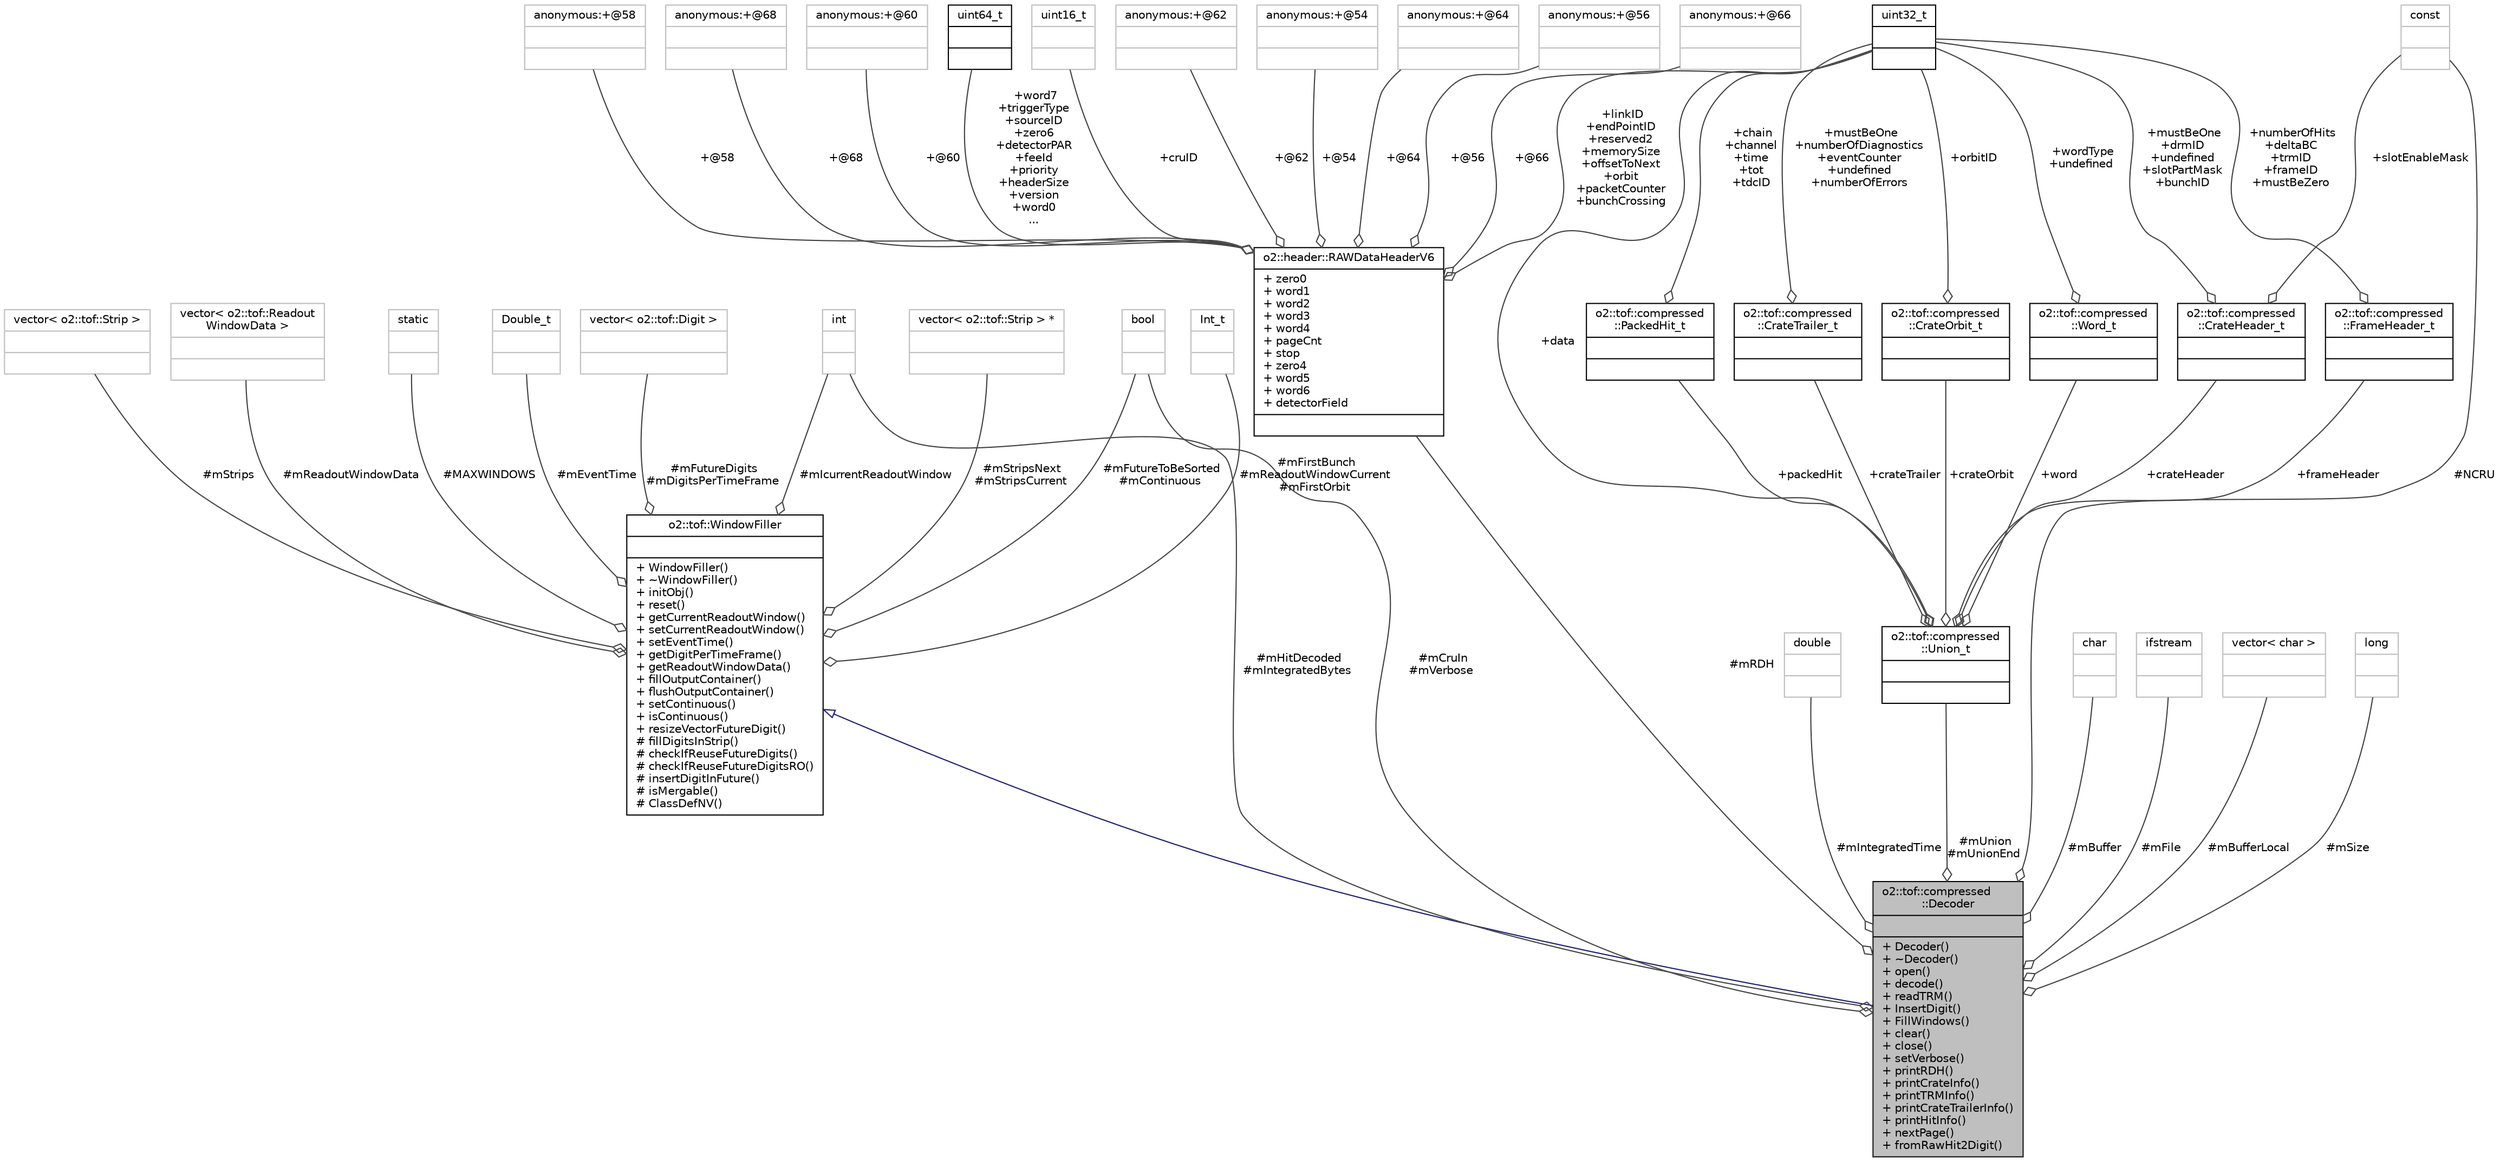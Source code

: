 digraph "o2::tof::compressed::Decoder"
{
 // INTERACTIVE_SVG=YES
  bgcolor="transparent";
  edge [fontname="Helvetica",fontsize="10",labelfontname="Helvetica",labelfontsize="10"];
  node [fontname="Helvetica",fontsize="10",shape=record];
  Node2 [label="{o2::tof::compressed\l::Decoder\n||+ Decoder()\l+ ~Decoder()\l+ open()\l+ decode()\l+ readTRM()\l+ InsertDigit()\l+ FillWindows()\l+ clear()\l+ close()\l+ setVerbose()\l+ printRDH()\l+ printCrateInfo()\l+ printTRMInfo()\l+ printCrateTrailerInfo()\l+ printHitInfo()\l+ nextPage()\l+ fromRawHit2Digit()\l}",height=0.2,width=0.4,color="black", fillcolor="grey75", style="filled", fontcolor="black"];
  Node3 -> Node2 [dir="back",color="midnightblue",fontsize="10",style="solid",arrowtail="onormal",fontname="Helvetica"];
  Node3 [label="{o2::tof::WindowFiller\n||+ WindowFiller()\l+ ~WindowFiller()\l+ initObj()\l+ reset()\l+ getCurrentReadoutWindow()\l+ setCurrentReadoutWindow()\l+ setEventTime()\l+ getDigitPerTimeFrame()\l+ getReadoutWindowData()\l+ fillOutputContainer()\l+ flushOutputContainer()\l+ setContinuous()\l+ isContinuous()\l+ resizeVectorFutureDigit()\l# fillDigitsInStrip()\l# checkIfReuseFutureDigits()\l# checkIfReuseFutureDigitsRO()\l# insertDigitInFuture()\l# isMergable()\l# ClassDefNV()\l}",height=0.2,width=0.4,color="black",URL="$db/d26/classo2_1_1tof_1_1WindowFiller.html"];
  Node4 -> Node3 [color="grey25",fontsize="10",style="solid",label=" #mStripsNext\n#mStripsCurrent" ,arrowhead="odiamond",fontname="Helvetica"];
  Node4 [label="{vector\< o2::tof::Strip \> *\n||}",height=0.2,width=0.4,color="grey75"];
  Node5 -> Node3 [color="grey25",fontsize="10",style="solid",label=" #mStrips" ,arrowhead="odiamond",fontname="Helvetica"];
  Node5 [label="{vector\< o2::tof::Strip \>\n||}",height=0.2,width=0.4,color="grey75"];
  Node6 -> Node3 [color="grey25",fontsize="10",style="solid",label=" #mReadoutWindowData" ,arrowhead="odiamond",fontname="Helvetica"];
  Node6 [label="{vector\< o2::tof::Readout\lWindowData \>\n||}",height=0.2,width=0.4,color="grey75"];
  Node7 -> Node3 [color="grey25",fontsize="10",style="solid",label=" #mFutureDigits\n#mDigitsPerTimeFrame" ,arrowhead="odiamond",fontname="Helvetica"];
  Node7 [label="{vector\< o2::tof::Digit \>\n||}",height=0.2,width=0.4,color="grey75"];
  Node8 -> Node3 [color="grey25",fontsize="10",style="solid",label=" #mEventTime" ,arrowhead="odiamond",fontname="Helvetica"];
  Node8 [label="{Double_t\n||}",height=0.2,width=0.4,color="grey75"];
  Node9 -> Node3 [color="grey25",fontsize="10",style="solid",label=" #mIcurrentReadoutWindow" ,arrowhead="odiamond",fontname="Helvetica"];
  Node9 [label="{int\n||}",height=0.2,width=0.4,color="grey75"];
  Node10 -> Node3 [color="grey25",fontsize="10",style="solid",label=" #mFutureToBeSorted\n#mContinuous" ,arrowhead="odiamond",fontname="Helvetica"];
  Node10 [label="{bool\n||}",height=0.2,width=0.4,color="grey75"];
  Node11 -> Node3 [color="grey25",fontsize="10",style="solid",label=" #MAXWINDOWS" ,arrowhead="odiamond",fontname="Helvetica"];
  Node11 [label="{static\n||}",height=0.2,width=0.4,color="grey75"];
  Node12 -> Node3 [color="grey25",fontsize="10",style="solid",label=" #mFirstBunch\n#mReadoutWindowCurrent\n#mFirstOrbit" ,arrowhead="odiamond",fontname="Helvetica"];
  Node12 [label="{Int_t\n||}",height=0.2,width=0.4,color="grey75"];
  Node13 -> Node2 [color="grey25",fontsize="10",style="solid",label=" #mRDH" ,arrowhead="odiamond",fontname="Helvetica"];
  Node13 [label="{o2::header::RAWDataHeaderV6\n|+ zero0\l+ word1\l+ word2\l+ word3\l+ word4\l+ pageCnt\l+ stop\l+ zero4\l+ word5\l+ word6\l+ detectorField\l|}",height=0.2,width=0.4,color="black",URL="$d5/d06/structo2_1_1header_1_1RAWDataHeaderV6.html"];
  Node14 -> Node13 [color="grey25",fontsize="10",style="solid",label=" +word7\n+triggerType\n+sourceID\n+zero6\n+detectorPAR\n+feeId\n+priority\n+headerSize\n+version\n+word0\n..." ,arrowhead="odiamond",fontname="Helvetica"];
  Node14 [label="{uint64_t\n||}",height=0.2,width=0.4,color="black",URL="$d6/d30/classuint64__t.html"];
  Node15 -> Node13 [color="grey25",fontsize="10",style="solid",label=" +cruID" ,arrowhead="odiamond",fontname="Helvetica"];
  Node15 [label="{uint16_t\n||}",height=0.2,width=0.4,color="grey75"];
  Node16 -> Node13 [color="grey25",fontsize="10",style="solid",label=" +@62" ,arrowhead="odiamond",fontname="Helvetica"];
  Node16 [label="{anonymous:+@62\n||}",height=0.2,width=0.4,color="grey75"];
  Node17 -> Node13 [color="grey25",fontsize="10",style="solid",label=" +@54" ,arrowhead="odiamond",fontname="Helvetica"];
  Node17 [label="{anonymous:+@54\n||}",height=0.2,width=0.4,color="grey75"];
  Node18 -> Node13 [color="grey25",fontsize="10",style="solid",label=" +@64" ,arrowhead="odiamond",fontname="Helvetica"];
  Node18 [label="{anonymous:+@64\n||}",height=0.2,width=0.4,color="grey75"];
  Node19 -> Node13 [color="grey25",fontsize="10",style="solid",label=" +@56" ,arrowhead="odiamond",fontname="Helvetica"];
  Node19 [label="{anonymous:+@56\n||}",height=0.2,width=0.4,color="grey75"];
  Node20 -> Node13 [color="grey25",fontsize="10",style="solid",label=" +linkID\n+endPointID\n+reserved2\n+memorySize\n+offsetToNext\n+orbit\n+packetCounter\n+bunchCrossing" ,arrowhead="odiamond",fontname="Helvetica"];
  Node20 [label="{uint32_t\n||}",height=0.2,width=0.4,color="black",URL="$d3/d87/classuint32__t.html"];
  Node21 -> Node13 [color="grey25",fontsize="10",style="solid",label=" +@66" ,arrowhead="odiamond",fontname="Helvetica"];
  Node21 [label="{anonymous:+@66\n||}",height=0.2,width=0.4,color="grey75"];
  Node22 -> Node13 [color="grey25",fontsize="10",style="solid",label=" +@58" ,arrowhead="odiamond",fontname="Helvetica"];
  Node22 [label="{anonymous:+@58\n||}",height=0.2,width=0.4,color="grey75"];
  Node23 -> Node13 [color="grey25",fontsize="10",style="solid",label=" +@68" ,arrowhead="odiamond",fontname="Helvetica"];
  Node23 [label="{anonymous:+@68\n||}",height=0.2,width=0.4,color="grey75"];
  Node24 -> Node13 [color="grey25",fontsize="10",style="solid",label=" +@60" ,arrowhead="odiamond",fontname="Helvetica"];
  Node24 [label="{anonymous:+@60\n||}",height=0.2,width=0.4,color="grey75"];
  Node25 -> Node2 [color="grey25",fontsize="10",style="solid",label=" #mIntegratedTime" ,arrowhead="odiamond",fontname="Helvetica"];
  Node25 [label="{double\n||}",height=0.2,width=0.4,color="grey75"];
  Node26 -> Node2 [color="grey25",fontsize="10",style="solid",label=" #mUnion\n#mUnionEnd" ,arrowhead="odiamond",fontname="Helvetica"];
  Node26 [label="{o2::tof::compressed\l::Union_t\n||}",height=0.2,width=0.4,color="black",URL="$df/dd7/uniono2_1_1tof_1_1compressed_1_1Union__t.html"];
  Node27 -> Node26 [color="grey25",fontsize="10",style="solid",label=" +packedHit" ,arrowhead="odiamond",fontname="Helvetica"];
  Node27 [label="{o2::tof::compressed\l::PackedHit_t\n||}",height=0.2,width=0.4,color="black",URL="$df/d87/structo2_1_1tof_1_1compressed_1_1PackedHit__t.html"];
  Node20 -> Node27 [color="grey25",fontsize="10",style="solid",label=" +chain\n+channel\n+time\n+tot\n+tdcID" ,arrowhead="odiamond",fontname="Helvetica"];
  Node28 -> Node26 [color="grey25",fontsize="10",style="solid",label=" +crateTrailer" ,arrowhead="odiamond",fontname="Helvetica"];
  Node28 [label="{o2::tof::compressed\l::CrateTrailer_t\n||}",height=0.2,width=0.4,color="black",URL="$dc/d31/structo2_1_1tof_1_1compressed_1_1CrateTrailer__t.html"];
  Node20 -> Node28 [color="grey25",fontsize="10",style="solid",label=" +mustBeOne\n+numberOfDiagnostics\n+eventCounter\n+undefined\n+numberOfErrors" ,arrowhead="odiamond",fontname="Helvetica"];
  Node29 -> Node26 [color="grey25",fontsize="10",style="solid",label=" +crateOrbit" ,arrowhead="odiamond",fontname="Helvetica"];
  Node29 [label="{o2::tof::compressed\l::CrateOrbit_t\n||}",height=0.2,width=0.4,color="black",URL="$d0/df7/structo2_1_1tof_1_1compressed_1_1CrateOrbit__t.html"];
  Node20 -> Node29 [color="grey25",fontsize="10",style="solid",label=" +orbitID" ,arrowhead="odiamond",fontname="Helvetica"];
  Node30 -> Node26 [color="grey25",fontsize="10",style="solid",label=" +word" ,arrowhead="odiamond",fontname="Helvetica"];
  Node30 [label="{o2::tof::compressed\l::Word_t\n||}",height=0.2,width=0.4,color="black",URL="$d5/d0d/structo2_1_1tof_1_1compressed_1_1Word__t.html"];
  Node20 -> Node30 [color="grey25",fontsize="10",style="solid",label=" +wordType\n+undefined" ,arrowhead="odiamond",fontname="Helvetica"];
  Node20 -> Node26 [color="grey25",fontsize="10",style="solid",label=" +data" ,arrowhead="odiamond",fontname="Helvetica"];
  Node31 -> Node26 [color="grey25",fontsize="10",style="solid",label=" +frameHeader" ,arrowhead="odiamond",fontname="Helvetica"];
  Node31 [label="{o2::tof::compressed\l::FrameHeader_t\n||}",height=0.2,width=0.4,color="black",URL="$df/d7e/structo2_1_1tof_1_1compressed_1_1FrameHeader__t.html"];
  Node20 -> Node31 [color="grey25",fontsize="10",style="solid",label=" +numberOfHits\n+deltaBC\n+trmID\n+frameID\n+mustBeZero" ,arrowhead="odiamond",fontname="Helvetica"];
  Node32 -> Node26 [color="grey25",fontsize="10",style="solid",label=" +crateHeader" ,arrowhead="odiamond",fontname="Helvetica"];
  Node32 [label="{o2::tof::compressed\l::CrateHeader_t\n||}",height=0.2,width=0.4,color="black",URL="$d5/da4/structo2_1_1tof_1_1compressed_1_1CrateHeader__t.html"];
  Node20 -> Node32 [color="grey25",fontsize="10",style="solid",label=" +mustBeOne\n+drmID\n+undefined\n+slotPartMask\n+bunchID" ,arrowhead="odiamond",fontname="Helvetica"];
  Node33 -> Node32 [color="grey25",fontsize="10",style="solid",label=" +slotEnableMask" ,arrowhead="odiamond",fontname="Helvetica"];
  Node33 [label="{const\n||}",height=0.2,width=0.4,color="grey75"];
  Node34 -> Node2 [color="grey25",fontsize="10",style="solid",label=" #mBuffer" ,arrowhead="odiamond",fontname="Helvetica"];
  Node34 [label="{char\n||}",height=0.2,width=0.4,color="grey75"];
  Node35 -> Node2 [color="grey25",fontsize="10",style="solid",label=" #mFile" ,arrowhead="odiamond",fontname="Helvetica"];
  Node35 [label="{ifstream\n||}",height=0.2,width=0.4,color="grey75"];
  Node36 -> Node2 [color="grey25",fontsize="10",style="solid",label=" #mBufferLocal" ,arrowhead="odiamond",fontname="Helvetica"];
  Node36 [label="{vector\< char \>\n||}",height=0.2,width=0.4,color="grey75"];
  Node9 -> Node2 [color="grey25",fontsize="10",style="solid",label=" #mHitDecoded\n#mIntegratedBytes" ,arrowhead="odiamond",fontname="Helvetica"];
  Node10 -> Node2 [color="grey25",fontsize="10",style="solid",label=" #mCruIn\n#mVerbose" ,arrowhead="odiamond",fontname="Helvetica"];
  Node37 -> Node2 [color="grey25",fontsize="10",style="solid",label=" #mSize" ,arrowhead="odiamond",fontname="Helvetica"];
  Node37 [label="{long\n||}",height=0.2,width=0.4,color="grey75"];
  Node33 -> Node2 [color="grey25",fontsize="10",style="solid",label=" #NCRU" ,arrowhead="odiamond",fontname="Helvetica"];
}
